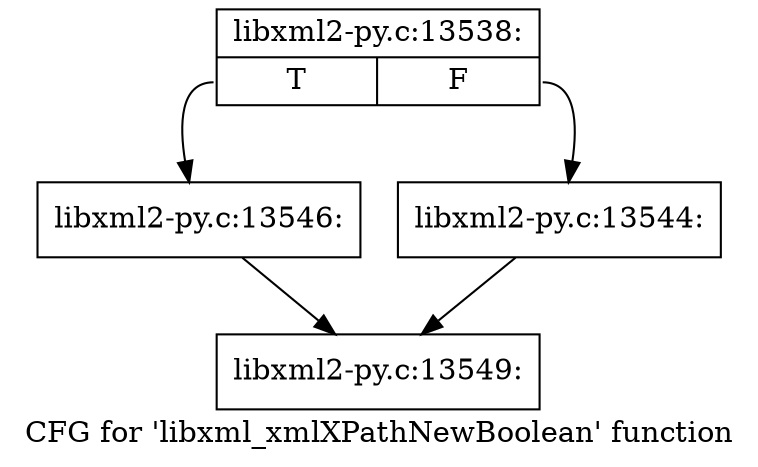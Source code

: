 digraph "CFG for 'libxml_xmlXPathNewBoolean' function" {
	label="CFG for 'libxml_xmlXPathNewBoolean' function";

	Node0x42ca600 [shape=record,label="{libxml2-py.c:13538:|{<s0>T|<s1>F}}"];
	Node0x42ca600:s0 -> Node0x483a180;
	Node0x42ca600:s1 -> Node0x483a130;
	Node0x483a130 [shape=record,label="{libxml2-py.c:13544:}"];
	Node0x483a130 -> Node0x42ca1f0;
	Node0x483a180 [shape=record,label="{libxml2-py.c:13546:}"];
	Node0x483a180 -> Node0x42ca1f0;
	Node0x42ca1f0 [shape=record,label="{libxml2-py.c:13549:}"];
}
